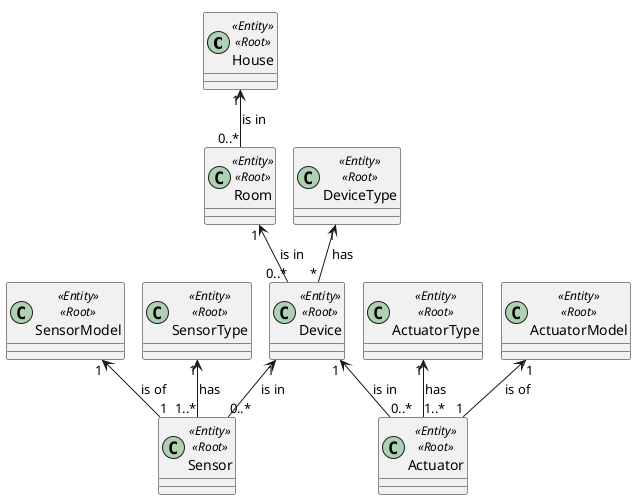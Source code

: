 @startuml
!pragma layout smetana

class House<<Entity>><<Root>>{}
class Room<<Entity>><<Root>>{}
class Device<<Entity>><<Root>>{}
class DeviceType<<Entity>><<Root>>{}
class Sensor<<Entity>><<Root>>{}
class Actuator<<Entity>><<Root>>{}
class ActuatorType<<Entity>><<Root>>{}
class ActuatorModel<<Entity>><<Root>>{}
class SensorType<<Entity>><<Root>>{}
class SensorModel<<Entity>><<Root>>{}

House "1" <-- "0..*" Room : is in >
Room "1" <-- "0..*" Device : is in >
DeviceType "1" <-- "*" Device : has >
Device "1" <-- "0..*" Sensor : is in >
Device "1" <-- "0..*" Actuator : is in >
SensorType "1" <-- "1..*" Sensor : has >
SensorModel "1" <-- "1" Sensor : is of >
ActuatorType "1" <-- "1..*" Actuator : has >
ActuatorModel "1" <-- "1" Actuator : is of >

@enduml